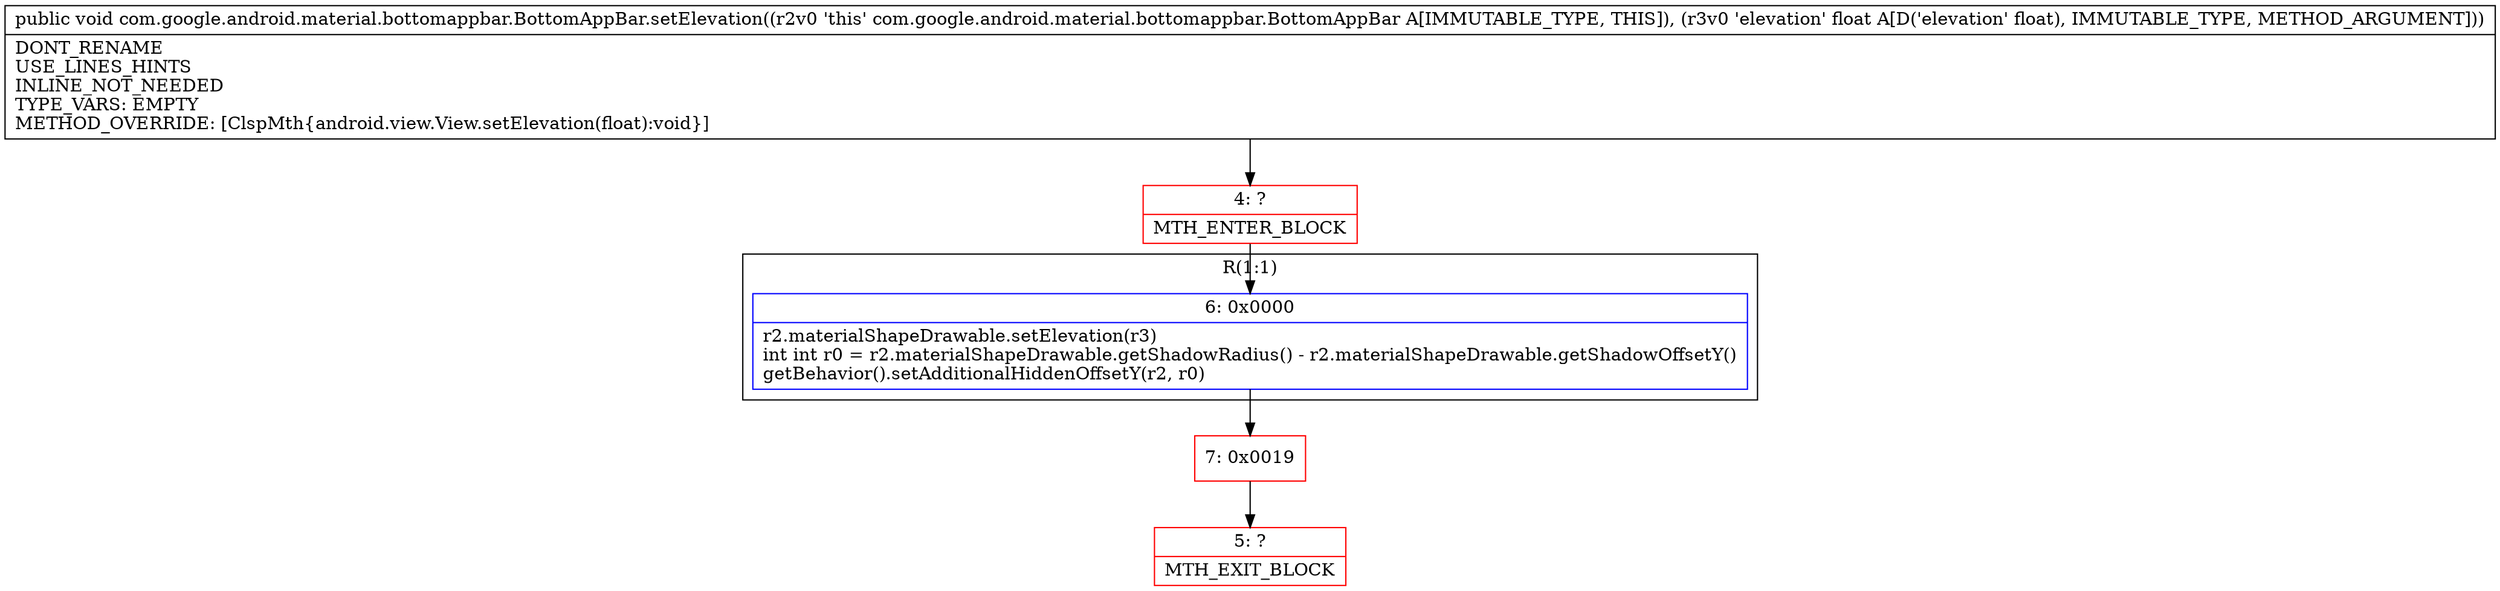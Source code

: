 digraph "CFG forcom.google.android.material.bottomappbar.BottomAppBar.setElevation(F)V" {
subgraph cluster_Region_136221010 {
label = "R(1:1)";
node [shape=record,color=blue];
Node_6 [shape=record,label="{6\:\ 0x0000|r2.materialShapeDrawable.setElevation(r3)\lint int r0 = r2.materialShapeDrawable.getShadowRadius() \- r2.materialShapeDrawable.getShadowOffsetY()\lgetBehavior().setAdditionalHiddenOffsetY(r2, r0)\l}"];
}
Node_4 [shape=record,color=red,label="{4\:\ ?|MTH_ENTER_BLOCK\l}"];
Node_7 [shape=record,color=red,label="{7\:\ 0x0019}"];
Node_5 [shape=record,color=red,label="{5\:\ ?|MTH_EXIT_BLOCK\l}"];
MethodNode[shape=record,label="{public void com.google.android.material.bottomappbar.BottomAppBar.setElevation((r2v0 'this' com.google.android.material.bottomappbar.BottomAppBar A[IMMUTABLE_TYPE, THIS]), (r3v0 'elevation' float A[D('elevation' float), IMMUTABLE_TYPE, METHOD_ARGUMENT]))  | DONT_RENAME\lUSE_LINES_HINTS\lINLINE_NOT_NEEDED\lTYPE_VARS: EMPTY\lMETHOD_OVERRIDE: [ClspMth\{android.view.View.setElevation(float):void\}]\l}"];
MethodNode -> Node_4;Node_6 -> Node_7;
Node_4 -> Node_6;
Node_7 -> Node_5;
}

